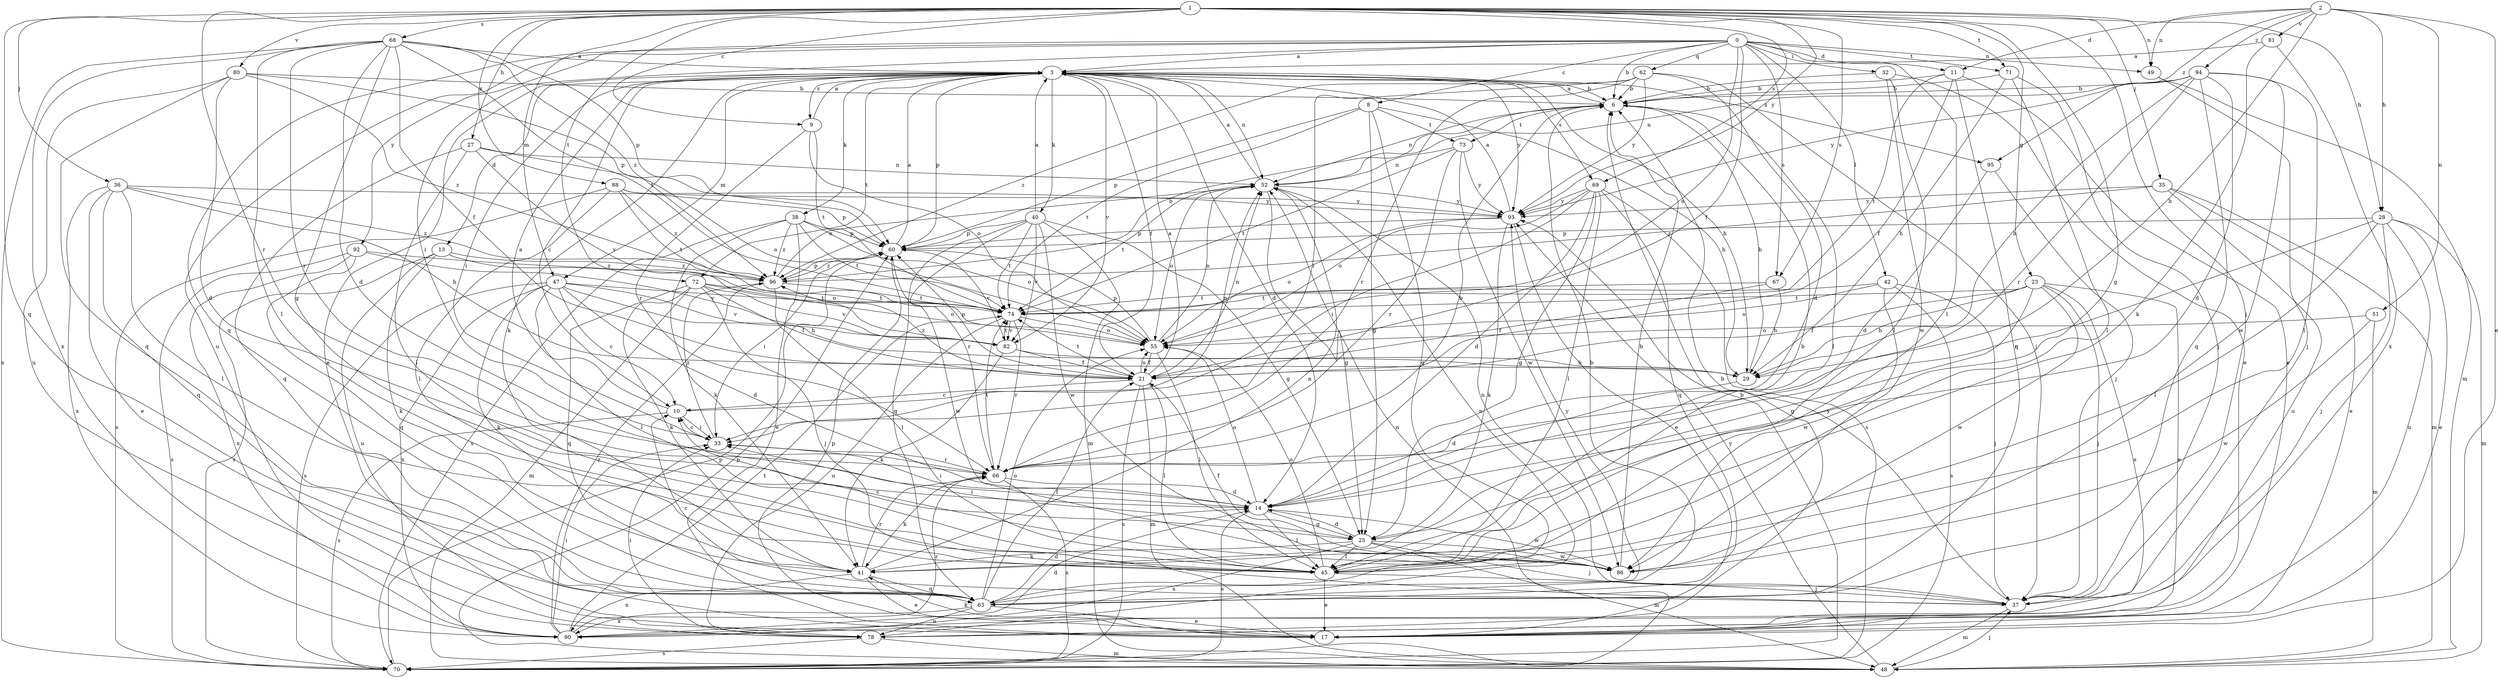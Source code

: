 strict digraph  {
0;
1;
2;
3;
6;
8;
9;
10;
11;
13;
14;
17;
21;
23;
25;
27;
28;
29;
32;
33;
35;
36;
37;
38;
40;
41;
42;
45;
47;
48;
49;
51;
52;
55;
60;
62;
63;
66;
67;
68;
69;
70;
71;
72;
73;
74;
78;
80;
81;
82;
86;
88;
90;
92;
93;
94;
95;
96;
0 -> 3  [label=a];
0 -> 6  [label=b];
0 -> 8  [label=c];
0 -> 11  [label=d];
0 -> 21  [label=f];
0 -> 32  [label=i];
0 -> 33  [label=i];
0 -> 42  [label=l];
0 -> 45  [label=l];
0 -> 49  [label=n];
0 -> 55  [label=o];
0 -> 62  [label=q];
0 -> 63  [label=q];
0 -> 67  [label=s];
0 -> 71  [label=t];
0 -> 78  [label=u];
0 -> 92  [label=y];
1 -> 9  [label=c];
1 -> 23  [label=g];
1 -> 25  [label=g];
1 -> 27  [label=h];
1 -> 28  [label=h];
1 -> 35  [label=j];
1 -> 36  [label=j];
1 -> 37  [label=j];
1 -> 47  [label=m];
1 -> 49  [label=n];
1 -> 63  [label=q];
1 -> 66  [label=r];
1 -> 67  [label=s];
1 -> 68  [label=s];
1 -> 69  [label=s];
1 -> 71  [label=t];
1 -> 72  [label=t];
1 -> 80  [label=v];
1 -> 88  [label=x];
1 -> 93  [label=y];
2 -> 11  [label=d];
2 -> 17  [label=e];
2 -> 28  [label=h];
2 -> 29  [label=h];
2 -> 49  [label=n];
2 -> 51  [label=n];
2 -> 81  [label=v];
2 -> 94  [label=z];
2 -> 95  [label=z];
3 -> 6  [label=b];
3 -> 9  [label=c];
3 -> 10  [label=c];
3 -> 13  [label=d];
3 -> 14  [label=d];
3 -> 17  [label=e];
3 -> 21  [label=f];
3 -> 29  [label=h];
3 -> 33  [label=i];
3 -> 38  [label=k];
3 -> 40  [label=k];
3 -> 41  [label=k];
3 -> 47  [label=m];
3 -> 52  [label=n];
3 -> 60  [label=p];
3 -> 69  [label=s];
3 -> 72  [label=t];
3 -> 82  [label=v];
3 -> 93  [label=y];
3 -> 95  [label=z];
6 -> 3  [label=a];
6 -> 45  [label=l];
6 -> 52  [label=n];
6 -> 73  [label=t];
8 -> 25  [label=g];
8 -> 29  [label=h];
8 -> 60  [label=p];
8 -> 63  [label=q];
8 -> 73  [label=t];
8 -> 74  [label=t];
9 -> 3  [label=a];
9 -> 55  [label=o];
9 -> 66  [label=r];
9 -> 74  [label=t];
10 -> 3  [label=a];
10 -> 33  [label=i];
10 -> 52  [label=n];
10 -> 70  [label=s];
11 -> 6  [label=b];
11 -> 17  [label=e];
11 -> 21  [label=f];
11 -> 63  [label=q];
11 -> 74  [label=t];
13 -> 41  [label=k];
13 -> 55  [label=o];
13 -> 70  [label=s];
13 -> 78  [label=u];
13 -> 96  [label=z];
14 -> 25  [label=g];
14 -> 33  [label=i];
14 -> 45  [label=l];
14 -> 55  [label=o];
14 -> 70  [label=s];
14 -> 86  [label=w];
17 -> 41  [label=k];
17 -> 60  [label=p];
21 -> 3  [label=a];
21 -> 10  [label=c];
21 -> 45  [label=l];
21 -> 48  [label=m];
21 -> 52  [label=n];
21 -> 55  [label=o];
21 -> 60  [label=p];
21 -> 70  [label=s];
21 -> 74  [label=t];
21 -> 96  [label=z];
23 -> 17  [label=e];
23 -> 21  [label=f];
23 -> 25  [label=g];
23 -> 29  [label=h];
23 -> 37  [label=j];
23 -> 74  [label=t];
23 -> 86  [label=w];
23 -> 90  [label=x];
25 -> 14  [label=d];
25 -> 33  [label=i];
25 -> 37  [label=j];
25 -> 41  [label=k];
25 -> 45  [label=l];
25 -> 48  [label=m];
25 -> 86  [label=w];
25 -> 90  [label=x];
27 -> 45  [label=l];
27 -> 52  [label=n];
27 -> 55  [label=o];
27 -> 63  [label=q];
27 -> 82  [label=v];
28 -> 17  [label=e];
28 -> 37  [label=j];
28 -> 45  [label=l];
28 -> 48  [label=m];
28 -> 60  [label=p];
28 -> 66  [label=r];
28 -> 78  [label=u];
29 -> 6  [label=b];
29 -> 14  [label=d];
32 -> 6  [label=b];
32 -> 17  [label=e];
32 -> 45  [label=l];
32 -> 86  [label=w];
33 -> 10  [label=c];
33 -> 66  [label=r];
33 -> 96  [label=z];
35 -> 17  [label=e];
35 -> 48  [label=m];
35 -> 78  [label=u];
35 -> 93  [label=y];
35 -> 96  [label=z];
36 -> 17  [label=e];
36 -> 29  [label=h];
36 -> 45  [label=l];
36 -> 63  [label=q];
36 -> 90  [label=x];
36 -> 93  [label=y];
36 -> 96  [label=z];
37 -> 10  [label=c];
37 -> 48  [label=m];
37 -> 52  [label=n];
37 -> 93  [label=y];
38 -> 17  [label=e];
38 -> 41  [label=k];
38 -> 55  [label=o];
38 -> 60  [label=p];
38 -> 70  [label=s];
38 -> 74  [label=t];
38 -> 96  [label=z];
40 -> 3  [label=a];
40 -> 25  [label=g];
40 -> 48  [label=m];
40 -> 60  [label=p];
40 -> 63  [label=q];
40 -> 66  [label=r];
40 -> 74  [label=t];
40 -> 82  [label=v];
40 -> 86  [label=w];
41 -> 17  [label=e];
41 -> 52  [label=n];
41 -> 63  [label=q];
41 -> 66  [label=r];
41 -> 90  [label=x];
42 -> 37  [label=j];
42 -> 55  [label=o];
42 -> 70  [label=s];
42 -> 74  [label=t];
42 -> 86  [label=w];
45 -> 6  [label=b];
45 -> 17  [label=e];
45 -> 37  [label=j];
45 -> 55  [label=o];
47 -> 10  [label=c];
47 -> 14  [label=d];
47 -> 29  [label=h];
47 -> 41  [label=k];
47 -> 45  [label=l];
47 -> 70  [label=s];
47 -> 74  [label=t];
47 -> 82  [label=v];
47 -> 90  [label=x];
48 -> 37  [label=j];
48 -> 60  [label=p];
48 -> 93  [label=y];
49 -> 37  [label=j];
49 -> 48  [label=m];
51 -> 48  [label=m];
51 -> 55  [label=o];
51 -> 86  [label=w];
52 -> 3  [label=a];
52 -> 25  [label=g];
52 -> 55  [label=o];
52 -> 74  [label=t];
52 -> 93  [label=y];
55 -> 21  [label=f];
55 -> 45  [label=l];
55 -> 52  [label=n];
55 -> 60  [label=p];
60 -> 3  [label=a];
60 -> 33  [label=i];
60 -> 82  [label=v];
60 -> 86  [label=w];
60 -> 96  [label=z];
62 -> 6  [label=b];
62 -> 14  [label=d];
62 -> 33  [label=i];
62 -> 37  [label=j];
62 -> 66  [label=r];
62 -> 93  [label=y];
62 -> 96  [label=z];
63 -> 6  [label=b];
63 -> 14  [label=d];
63 -> 17  [label=e];
63 -> 21  [label=f];
63 -> 55  [label=o];
63 -> 78  [label=u];
63 -> 90  [label=x];
63 -> 93  [label=y];
66 -> 6  [label=b];
66 -> 14  [label=d];
66 -> 41  [label=k];
66 -> 70  [label=s];
66 -> 74  [label=t];
67 -> 21  [label=f];
67 -> 29  [label=h];
67 -> 74  [label=t];
68 -> 3  [label=a];
68 -> 14  [label=d];
68 -> 21  [label=f];
68 -> 25  [label=g];
68 -> 45  [label=l];
68 -> 60  [label=p];
68 -> 66  [label=r];
68 -> 70  [label=s];
68 -> 74  [label=t];
68 -> 90  [label=x];
68 -> 96  [label=z];
69 -> 14  [label=d];
69 -> 25  [label=g];
69 -> 33  [label=i];
69 -> 45  [label=l];
69 -> 55  [label=o];
69 -> 63  [label=q];
69 -> 70  [label=s];
69 -> 93  [label=y];
70 -> 6  [label=b];
70 -> 52  [label=n];
70 -> 60  [label=p];
71 -> 6  [label=b];
71 -> 29  [label=h];
71 -> 37  [label=j];
71 -> 45  [label=l];
72 -> 21  [label=f];
72 -> 37  [label=j];
72 -> 41  [label=k];
72 -> 48  [label=m];
72 -> 55  [label=o];
72 -> 63  [label=q];
72 -> 74  [label=t];
72 -> 82  [label=v];
73 -> 52  [label=n];
73 -> 66  [label=r];
73 -> 74  [label=t];
73 -> 86  [label=w];
73 -> 93  [label=y];
74 -> 55  [label=o];
74 -> 66  [label=r];
74 -> 78  [label=u];
74 -> 82  [label=v];
78 -> 6  [label=b];
78 -> 33  [label=i];
78 -> 48  [label=m];
78 -> 52  [label=n];
78 -> 70  [label=s];
80 -> 6  [label=b];
80 -> 14  [label=d];
80 -> 60  [label=p];
80 -> 63  [label=q];
80 -> 78  [label=u];
80 -> 96  [label=z];
81 -> 3  [label=a];
81 -> 41  [label=k];
81 -> 90  [label=x];
82 -> 21  [label=f];
82 -> 29  [label=h];
82 -> 41  [label=k];
82 -> 74  [label=t];
86 -> 6  [label=b];
86 -> 10  [label=c];
86 -> 21  [label=f];
88 -> 45  [label=l];
88 -> 60  [label=p];
88 -> 70  [label=s];
88 -> 74  [label=t];
88 -> 93  [label=y];
88 -> 96  [label=z];
90 -> 14  [label=d];
90 -> 33  [label=i];
90 -> 66  [label=r];
90 -> 74  [label=t];
90 -> 96  [label=z];
92 -> 63  [label=q];
92 -> 70  [label=s];
92 -> 82  [label=v];
92 -> 90  [label=x];
92 -> 96  [label=z];
93 -> 3  [label=a];
93 -> 17  [label=e];
93 -> 41  [label=k];
93 -> 55  [label=o];
93 -> 60  [label=p];
94 -> 6  [label=b];
94 -> 14  [label=d];
94 -> 29  [label=h];
94 -> 45  [label=l];
94 -> 52  [label=n];
94 -> 63  [label=q];
94 -> 66  [label=r];
94 -> 86  [label=w];
94 -> 93  [label=y];
95 -> 14  [label=d];
95 -> 37  [label=j];
96 -> 6  [label=b];
96 -> 45  [label=l];
96 -> 52  [label=n];
96 -> 60  [label=p];
96 -> 74  [label=t];
}
